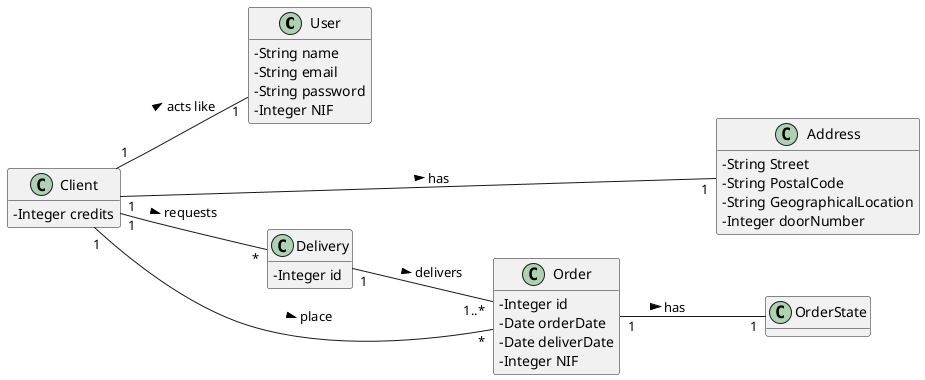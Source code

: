 @startuml
skinparam classAttributeIconSize 0
hide methods
left to right direction



class User {
    -String name
    -String email
    -String password
    -Integer NIF

}


class Client {
    -Integer credits
}

class Address {
    -String Street
    -String PostalCode
    -String GeographicalLocation
    -Integer doorNumber

}





class Delivery {
    -Integer id
}

class Order {
    -Integer id
    -Date orderDate
    -Date deliverDate
    -Integer NIF

}



/'------------------------------------------------------------------------------------ '/











Client "1" -- "1" User: acts like >
Client "1" ---- "1" Address: has >
Client "1" -- "*" Delivery: requests >
Client "1" -- "*" Order: place >





Delivery "1" -- "1..*" Order: delivers >




Order "1" -- "1" OrderState: has >




@enduml
